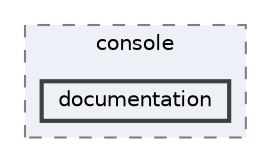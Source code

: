 digraph "/Users/fola/Documents/ArkScript/Ark/lib/modules/src/console/documentation"
{
 // INTERACTIVE_SVG=YES
 // LATEX_PDF_SIZE
  bgcolor="transparent";
  edge [fontname=Helvetica,fontsize=10,labelfontname=Helvetica,labelfontsize=10];
  node [fontname=Helvetica,fontsize=10,shape=box,height=0.2,width=0.4];
  compound=true
  subgraph clusterdir_5ccd28fb76cd73b0cd586c76f4092581 {
    graph [ bgcolor="#edf0f7", pencolor="grey50", label="console", fontname=Helvetica,fontsize=10 style="filled,dashed", URL="dir_5ccd28fb76cd73b0cd586c76f4092581.html",tooltip=""]
  dir_37edbf6e1a3564ed4de496dbe0a4039f [label="documentation", fillcolor="#edf0f7", color="grey25", style="filled,bold", URL="dir_37edbf6e1a3564ed4de496dbe0a4039f.html",tooltip=""];
  }
}
